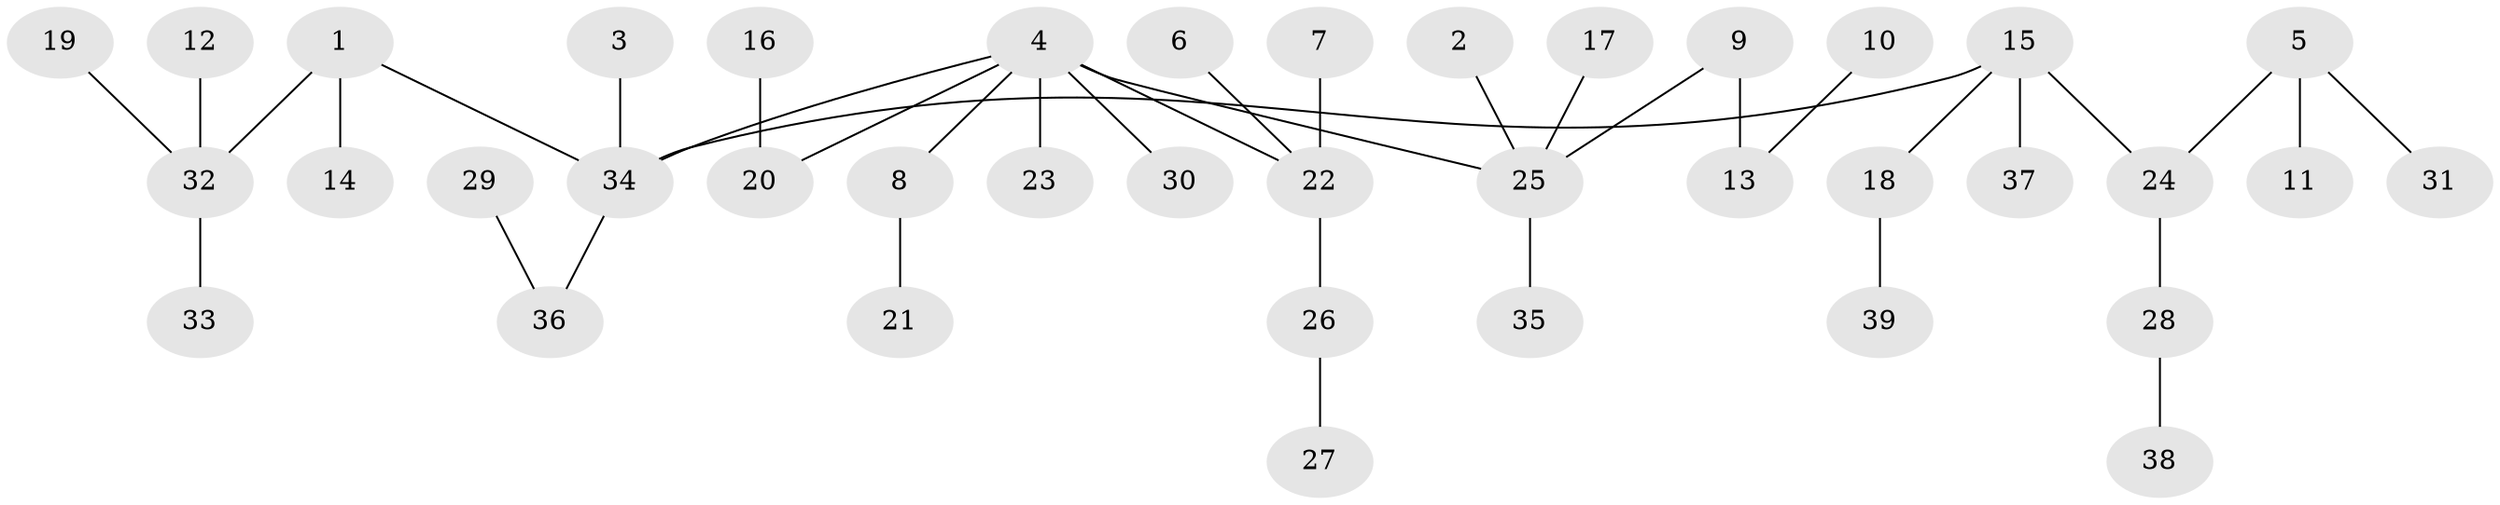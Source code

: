 // original degree distribution, {5: 0.038461538461538464, 4: 0.0641025641025641, 7: 0.01282051282051282, 6: 0.01282051282051282, 3: 0.14102564102564102, 2: 0.20512820512820512, 1: 0.5256410256410257}
// Generated by graph-tools (version 1.1) at 2025/26/03/09/25 03:26:23]
// undirected, 39 vertices, 38 edges
graph export_dot {
graph [start="1"]
  node [color=gray90,style=filled];
  1;
  2;
  3;
  4;
  5;
  6;
  7;
  8;
  9;
  10;
  11;
  12;
  13;
  14;
  15;
  16;
  17;
  18;
  19;
  20;
  21;
  22;
  23;
  24;
  25;
  26;
  27;
  28;
  29;
  30;
  31;
  32;
  33;
  34;
  35;
  36;
  37;
  38;
  39;
  1 -- 14 [weight=1.0];
  1 -- 32 [weight=1.0];
  1 -- 34 [weight=1.0];
  2 -- 25 [weight=1.0];
  3 -- 34 [weight=1.0];
  4 -- 8 [weight=1.0];
  4 -- 20 [weight=1.0];
  4 -- 22 [weight=1.0];
  4 -- 23 [weight=1.0];
  4 -- 25 [weight=1.0];
  4 -- 30 [weight=1.0];
  4 -- 34 [weight=1.0];
  5 -- 11 [weight=1.0];
  5 -- 24 [weight=1.0];
  5 -- 31 [weight=1.0];
  6 -- 22 [weight=1.0];
  7 -- 22 [weight=1.0];
  8 -- 21 [weight=1.0];
  9 -- 13 [weight=1.0];
  9 -- 25 [weight=1.0];
  10 -- 13 [weight=1.0];
  12 -- 32 [weight=1.0];
  15 -- 18 [weight=1.0];
  15 -- 24 [weight=1.0];
  15 -- 34 [weight=1.0];
  15 -- 37 [weight=1.0];
  16 -- 20 [weight=1.0];
  17 -- 25 [weight=1.0];
  18 -- 39 [weight=1.0];
  19 -- 32 [weight=1.0];
  22 -- 26 [weight=1.0];
  24 -- 28 [weight=1.0];
  25 -- 35 [weight=1.0];
  26 -- 27 [weight=1.0];
  28 -- 38 [weight=1.0];
  29 -- 36 [weight=1.0];
  32 -- 33 [weight=1.0];
  34 -- 36 [weight=1.0];
}
